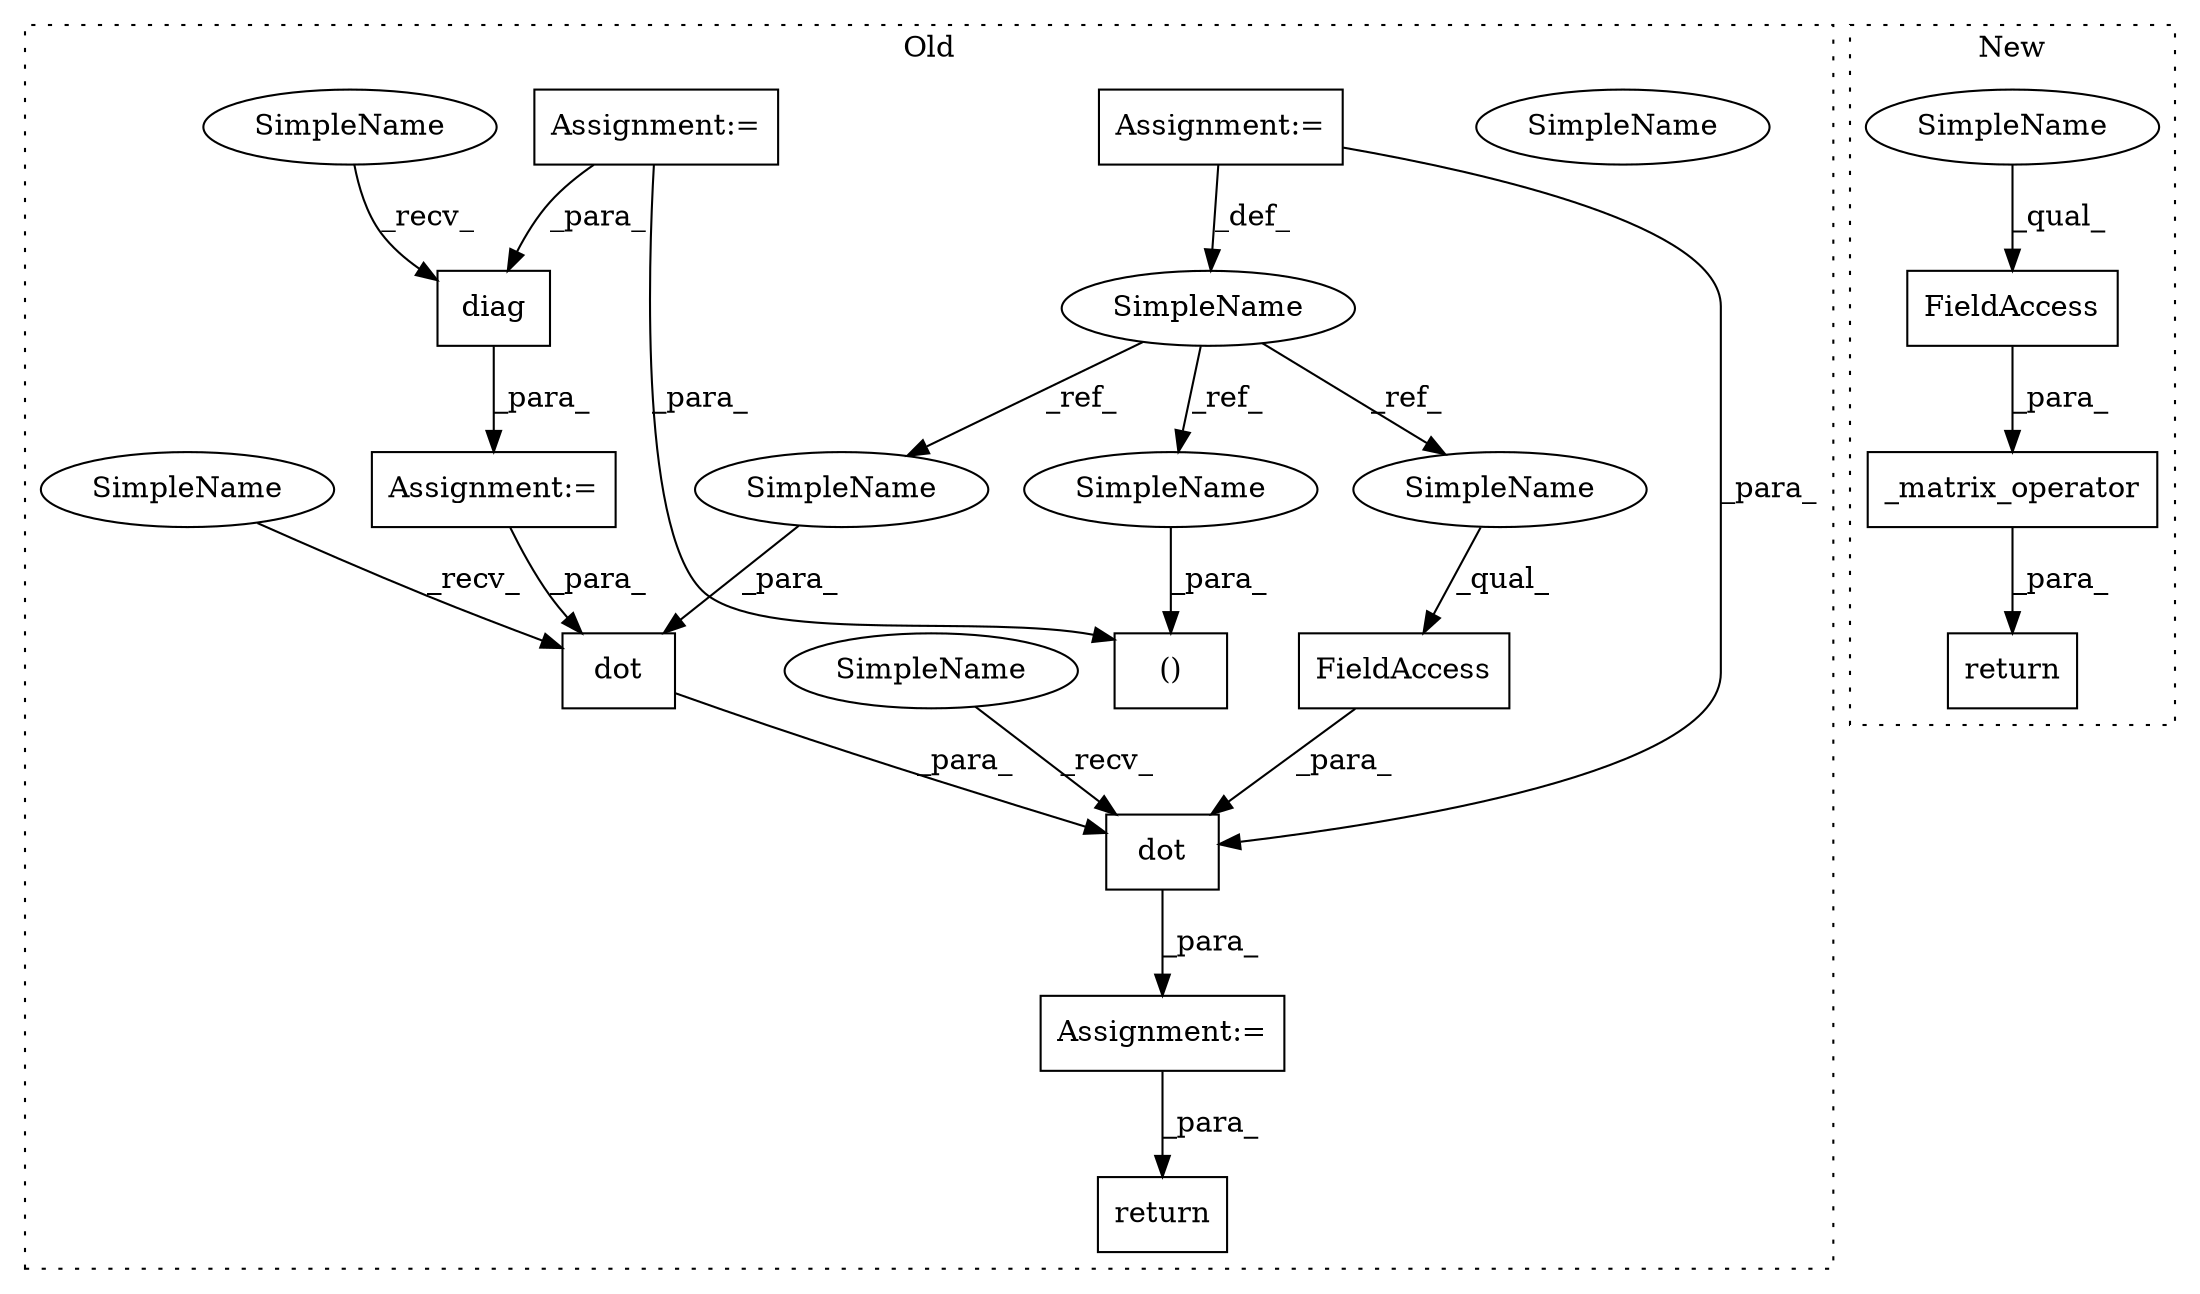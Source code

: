 digraph G {
subgraph cluster0 {
1 [label="SimpleName" a="42" s="459" l="5" shape="ellipse"];
3 [label="diag" a="32" s="465,482" l="5,1" shape="box"];
4 [label="dot" a="32" s="509,516" l="4,1" shape="box"];
5 [label="SimpleName" a="42" s="370" l="1" shape="ellipse"];
6 [label="FieldAccess" a="22" s="518" l="3" shape="box"];
7 [label="()" a="106" s="413" l="15" shape="box"];
8 [label="dot" a="32" s="499,521" l="4,1" shape="box"];
9 [label="Assignment:=" a="7" s="458" l="1" shape="box"];
10 [label="Assignment:=" a="7" s="492" l="1" shape="box"];
11 [label="Assignment:=" a="7" s="370" l="1" shape="box"];
12 [label="Assignment:=" a="7" s="359" l="1" shape="box"];
14 [label="return" a="41" s="528" l="7" shape="box"];
16 [label="SimpleName" a="42" s="427" l="1" shape="ellipse"];
17 [label="SimpleName" a="42" s="518" l="1" shape="ellipse"];
18 [label="SimpleName" a="42" s="513" l="1" shape="ellipse"];
19 [label="SimpleName" a="42" s="493" l="5" shape="ellipse"];
20 [label="SimpleName" a="42" s="459" l="5" shape="ellipse"];
21 [label="SimpleName" a="42" s="503" l="5" shape="ellipse"];
label = "Old";
style="dotted";
}
subgraph cluster1 {
2 [label="_matrix_operator" a="32" s="514,543" l="17,1" shape="box"];
13 [label="return" a="41" s="507" l="7" shape="box"];
15 [label="FieldAccess" a="22" s="534" l="9" shape="box"];
22 [label="SimpleName" a="42" s="534" l="5" shape="ellipse"];
label = "New";
style="dotted";
}
2 -> 13 [label="_para_"];
3 -> 9 [label="_para_"];
4 -> 8 [label="_para_"];
5 -> 17 [label="_ref_"];
5 -> 18 [label="_ref_"];
5 -> 16 [label="_ref_"];
6 -> 8 [label="_para_"];
8 -> 10 [label="_para_"];
9 -> 4 [label="_para_"];
10 -> 14 [label="_para_"];
11 -> 5 [label="_def_"];
11 -> 8 [label="_para_"];
12 -> 3 [label="_para_"];
12 -> 7 [label="_para_"];
15 -> 2 [label="_para_"];
16 -> 7 [label="_para_"];
17 -> 6 [label="_qual_"];
18 -> 4 [label="_para_"];
19 -> 8 [label="_recv_"];
20 -> 3 [label="_recv_"];
21 -> 4 [label="_recv_"];
22 -> 15 [label="_qual_"];
}